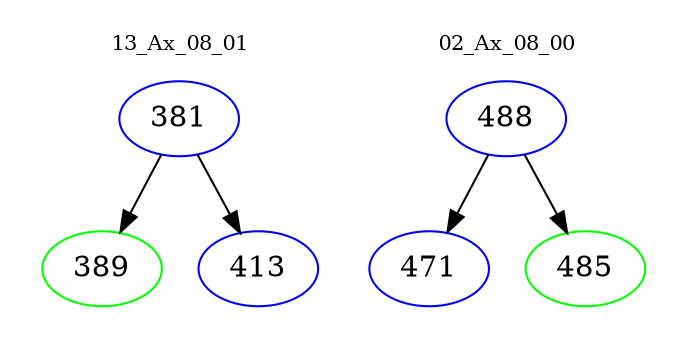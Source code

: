 digraph{
subgraph cluster_0 {
color = white
label = "13_Ax_08_01";
fontsize=10;
T0_381 [label="381", color="blue"]
T0_381 -> T0_389 [color="black"]
T0_389 [label="389", color="green"]
T0_381 -> T0_413 [color="black"]
T0_413 [label="413", color="blue"]
}
subgraph cluster_1 {
color = white
label = "02_Ax_08_00";
fontsize=10;
T1_488 [label="488", color="blue"]
T1_488 -> T1_471 [color="black"]
T1_471 [label="471", color="blue"]
T1_488 -> T1_485 [color="black"]
T1_485 [label="485", color="green"]
}
}
